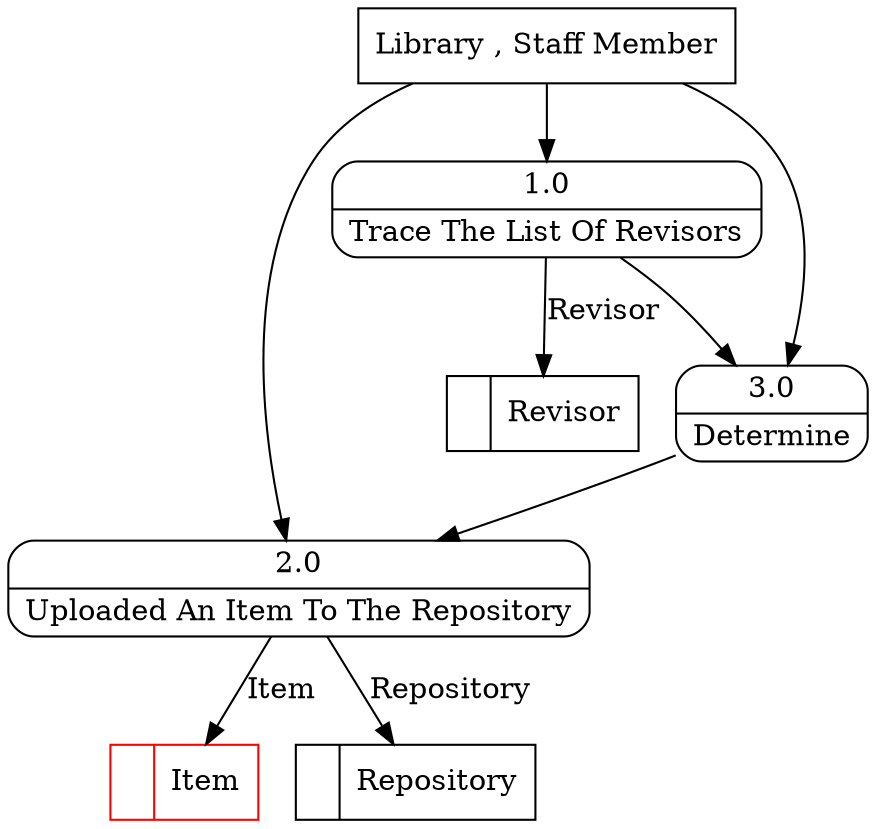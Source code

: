 digraph dfd2{ 
node[shape=record]
200 [label="<f0>  |<f1> Item " color=red];
201 [label="<f0>  |<f1> Repository " ];
202 [label="<f0>  |<f1> Revisor " ];
203 [label="Library , Staff Member" shape=box];
204 [label="{<f0> 1.0|<f1> Trace The List Of Revisors }" shape=Mrecord];
205 [label="{<f0> 2.0|<f1> Uploaded An Item To The Repository }" shape=Mrecord];
206 [label="{<f0> 3.0|<f1> Determine }" shape=Mrecord];
203 -> 204
203 -> 205
203 -> 206
204 -> 206
204 -> 202 [label="Revisor"]
205 -> 200 [label="Item"]
205 -> 201 [label="Repository"]
206 -> 205
}